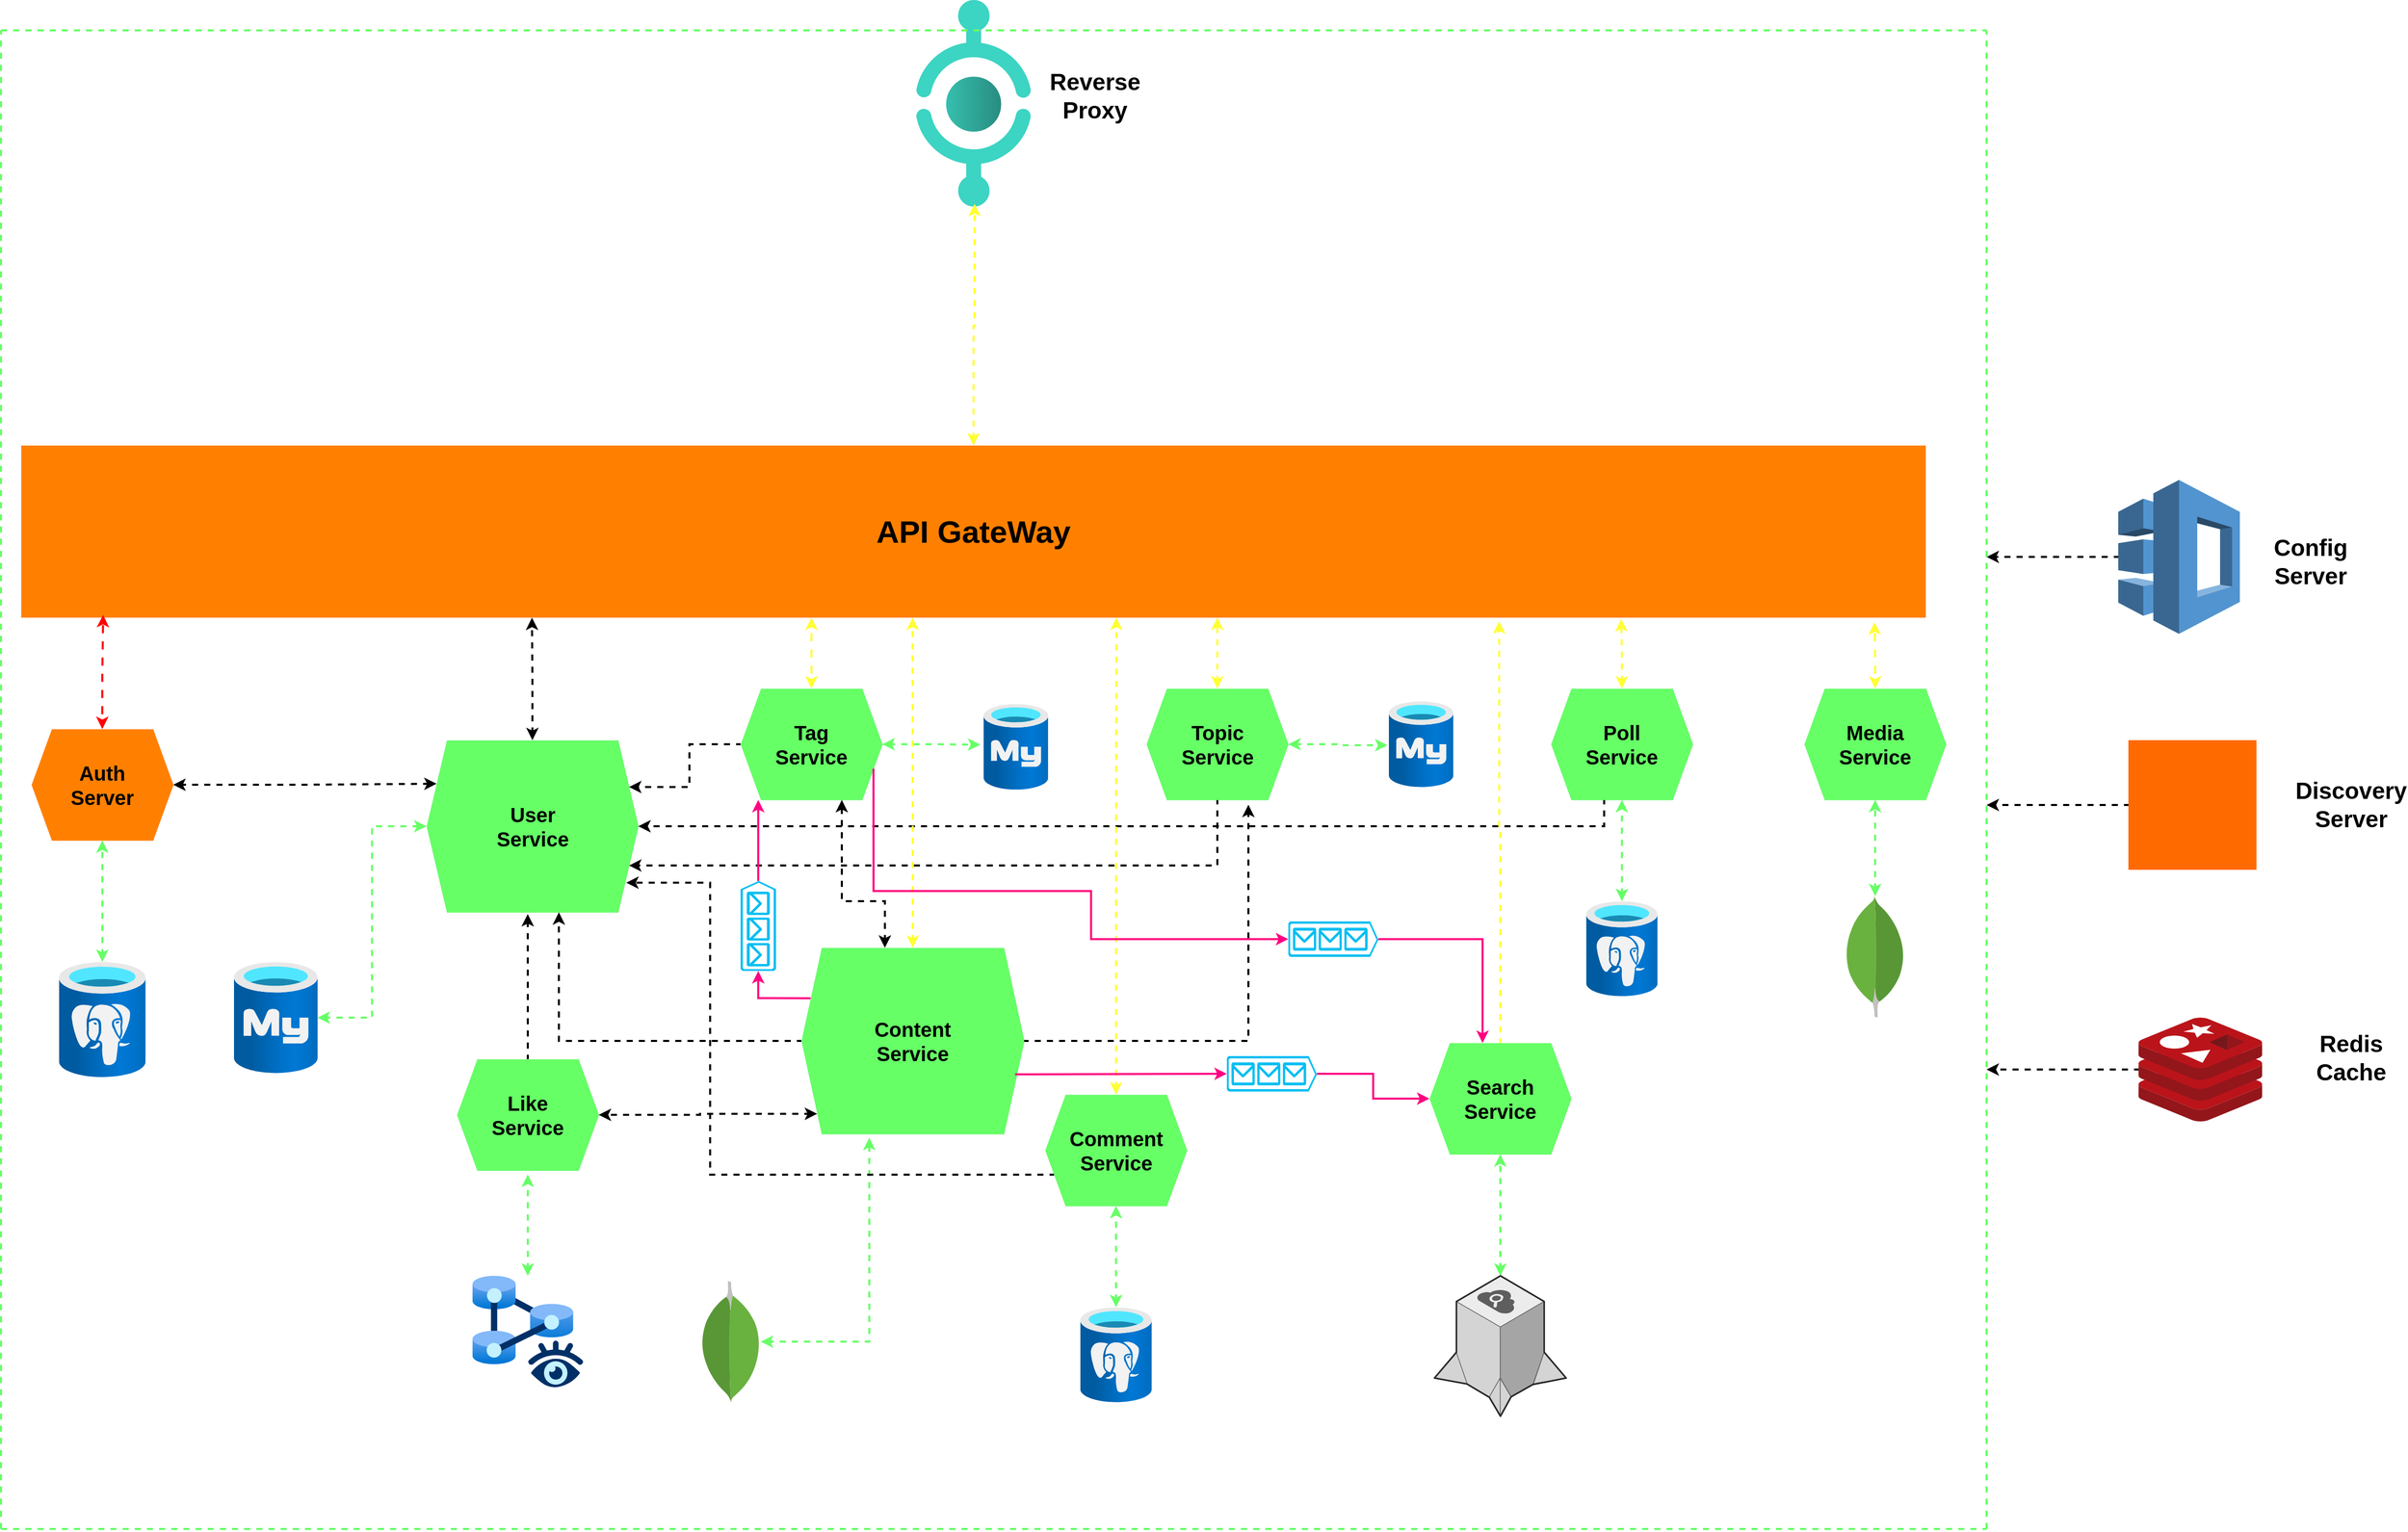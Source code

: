 <mxfile version="26.0.4">
  <diagram name="Page-1" id="74b105a0-9070-1c63-61bc-23e55f88626e">
    <mxGraphModel dx="2333" dy="2726" grid="1" gridSize="10" guides="1" tooltips="1" connect="1" arrows="1" fold="1" page="1" pageScale="1.5" pageWidth="1169" pageHeight="826" background="none" math="0" shadow="0">
      <root>
        <mxCell id="0" style=";html=1;" />
        <mxCell id="1" style=";html=1;" parent="0" />
        <mxCell id="FF-R6CvPEgAhkOxUqDVy-12" style="edgeStyle=orthogonalEdgeStyle;rounded=0;orthogonalLoop=1;jettySize=auto;html=1;entryX=0.232;entryY=1;entryDx=0;entryDy=0;entryPerimeter=0;strokeColor=light-dark(#000000,#FFFF33);dashed=1;flowAnimation=1;startArrow=classic;startFill=1;strokeWidth=2;" edge="1" parent="1" source="vNuuODAQqOZ8VfHXZ4Zw-4">
          <mxGeometry relative="1" as="geometry">
            <mxPoint x="564.12" y="220" as="targetPoint" />
          </mxGeometry>
        </mxCell>
        <mxCell id="vNuuODAQqOZ8VfHXZ4Zw-4" value="" style="shape=hexagon;perimeter=hexagonPerimeter2;whiteSpace=wrap;html=1;fixedSize=1;fillColor=#66FF66;strokeColor=#00994D;fontColor=#ffffff;strokeWidth=0;" parent="1" vertex="1">
          <mxGeometry x="460" y="341" width="209.09" height="170" as="geometry" />
        </mxCell>
        <mxCell id="vNuuODAQqOZ8VfHXZ4Zw-5" value="&lt;font style=&quot;color: rgb(0, 0, 0); font-size: 20px;&quot;&gt;&lt;b&gt;User Service&lt;/b&gt;&lt;/font&gt;" style="text;html=1;align=center;verticalAlign=middle;whiteSpace=wrap;rounded=0;" parent="1" vertex="1">
          <mxGeometry x="534.55" y="411" width="60" height="30" as="geometry" />
        </mxCell>
        <mxCell id="FF-R6CvPEgAhkOxUqDVy-16" style="edgeStyle=orthogonalEdgeStyle;rounded=0;orthogonalLoop=1;jettySize=auto;html=1;entryX=1;entryY=0.25;entryDx=0;entryDy=0;dashed=1;flowAnimation=1;startArrow=none;startFill=0;strokeWidth=2;" edge="1" parent="1" source="vNuuODAQqOZ8VfHXZ4Zw-9" target="vNuuODAQqOZ8VfHXZ4Zw-4">
          <mxGeometry relative="1" as="geometry" />
        </mxCell>
        <mxCell id="FF-R6CvPEgAhkOxUqDVy-22" style="edgeStyle=orthogonalEdgeStyle;rounded=0;orthogonalLoop=1;jettySize=auto;html=1;startArrow=classic;startFill=1;strokeColor=#FFFF33;flowAnimation=1;strokeWidth=2;" edge="1" parent="1" source="vNuuODAQqOZ8VfHXZ4Zw-9">
          <mxGeometry relative="1" as="geometry">
            <mxPoint x="840" y="220.0" as="targetPoint" />
          </mxGeometry>
        </mxCell>
        <mxCell id="vNuuODAQqOZ8VfHXZ4Zw-9" value="" style="shape=hexagon;perimeter=hexagonPerimeter2;whiteSpace=wrap;html=1;fixedSize=1;fillColor=#66FF66;strokeColor=#00994D;fontColor=#ffffff;strokeWidth=0;" parent="1" vertex="1">
          <mxGeometry x="770" y="290" width="140" height="110" as="geometry" />
        </mxCell>
        <mxCell id="vNuuODAQqOZ8VfHXZ4Zw-10" value="&lt;font style=&quot;color: rgb(0, 0, 0); font-size: 20px;&quot;&gt;&lt;b&gt;Tag Service&lt;/b&gt;&lt;/font&gt;" style="text;html=1;align=center;verticalAlign=middle;whiteSpace=wrap;rounded=0;" parent="1" vertex="1">
          <mxGeometry x="810" y="330" width="60" height="30" as="geometry" />
        </mxCell>
        <mxCell id="FF-R6CvPEgAhkOxUqDVy-21" style="edgeStyle=orthogonalEdgeStyle;rounded=0;orthogonalLoop=1;jettySize=auto;html=1;entryX=1;entryY=0.75;entryDx=0;entryDy=0;dashed=1;flowAnimation=1;strokeWidth=2;" edge="1" parent="1" source="vNuuODAQqOZ8VfHXZ4Zw-11" target="vNuuODAQqOZ8VfHXZ4Zw-4">
          <mxGeometry relative="1" as="geometry">
            <Array as="points">
              <mxPoint x="1241" y="465" />
            </Array>
          </mxGeometry>
        </mxCell>
        <mxCell id="FF-R6CvPEgAhkOxUqDVy-23" style="edgeStyle=orthogonalEdgeStyle;rounded=0;orthogonalLoop=1;jettySize=auto;html=1;dashed=1;startArrow=classic;startFill=1;strokeColor=#FFFF33;flowAnimation=1;strokeWidth=2;" edge="1" parent="1" source="vNuuODAQqOZ8VfHXZ4Zw-11">
          <mxGeometry relative="1" as="geometry">
            <mxPoint x="1240.66" y="220.0" as="targetPoint" />
          </mxGeometry>
        </mxCell>
        <mxCell id="vNuuODAQqOZ8VfHXZ4Zw-11" value="" style="shape=hexagon;perimeter=hexagonPerimeter2;whiteSpace=wrap;html=1;fixedSize=1;fillColor=#66FF66;strokeColor=#00994D;fontColor=#ffffff;strokeWidth=0;" parent="1" vertex="1">
          <mxGeometry x="1170.66" y="290" width="140" height="110" as="geometry" />
        </mxCell>
        <mxCell id="vNuuODAQqOZ8VfHXZ4Zw-12" value="&lt;font style=&quot;color: rgb(0, 0, 0); font-size: 20px;&quot;&gt;&lt;b&gt;Topic Service&lt;/b&gt;&lt;/font&gt;" style="text;html=1;align=center;verticalAlign=middle;whiteSpace=wrap;rounded=0;" parent="1" vertex="1">
          <mxGeometry x="1210.66" y="330" width="60" height="30" as="geometry" />
        </mxCell>
        <mxCell id="vNuuODAQqOZ8VfHXZ4Zw-13" value="" style="shape=hexagon;perimeter=hexagonPerimeter2;whiteSpace=wrap;html=1;fixedSize=1;fillColor=#66FF66;strokeColor=#00994D;fontColor=#ffffff;strokeWidth=0;" parent="1" vertex="1">
          <mxGeometry x="490.0" y="656" width="140" height="110" as="geometry" />
        </mxCell>
        <mxCell id="vNuuODAQqOZ8VfHXZ4Zw-14" value="&lt;font style=&quot;color: rgb(0, 0, 0); font-size: 20px;&quot;&gt;&lt;b&gt;Like Service&lt;/b&gt;&lt;/font&gt;" style="text;html=1;align=center;verticalAlign=middle;whiteSpace=wrap;rounded=0;" parent="1" vertex="1">
          <mxGeometry x="530" y="696" width="60" height="30" as="geometry" />
        </mxCell>
        <mxCell id="vNuuODAQqOZ8VfHXZ4Zw-15" value="" style="shape=hexagon;perimeter=hexagonPerimeter2;whiteSpace=wrap;html=1;fixedSize=1;fillColor=#66FF66;strokeColor=#00994D;fontColor=#ffffff;strokeWidth=0;" parent="1" vertex="1">
          <mxGeometry x="1070.66" y="691" width="140" height="110" as="geometry" />
        </mxCell>
        <mxCell id="vNuuODAQqOZ8VfHXZ4Zw-16" value="&lt;font style=&quot;color: rgb(0, 0, 0); font-size: 20px;&quot;&gt;&lt;b&gt;Comment Service&lt;/b&gt;&lt;/font&gt;" style="text;html=1;align=center;verticalAlign=middle;whiteSpace=wrap;rounded=0;" parent="1" vertex="1">
          <mxGeometry x="1110.66" y="731" width="60" height="30" as="geometry" />
        </mxCell>
        <mxCell id="FF-R6CvPEgAhkOxUqDVy-24" style="edgeStyle=orthogonalEdgeStyle;rounded=0;orthogonalLoop=1;jettySize=auto;html=1;strokeColor=#66FF66;startArrow=classic;startFill=1;dashed=1;flowAnimation=1;strokeWidth=2;" edge="1" parent="1" source="vNuuODAQqOZ8VfHXZ4Zw-17">
          <mxGeometry relative="1" as="geometry">
            <mxPoint x="560" y="770" as="targetPoint" />
          </mxGeometry>
        </mxCell>
        <mxCell id="vNuuODAQqOZ8VfHXZ4Zw-17" value="" style="image;aspect=fixed;html=1;points=[];align=center;fontSize=12;image=img/lib/azure2/other/Managed_Instance_Apache_Cassandra.svg;" parent="1" vertex="1">
          <mxGeometry x="505" y="870" width="110" height="110" as="geometry" />
        </mxCell>
        <mxCell id="vNuuODAQqOZ8VfHXZ4Zw-26" style="edgeStyle=orthogonalEdgeStyle;rounded=0;orthogonalLoop=1;jettySize=auto;html=1;entryX=0.5;entryY=1;entryDx=0;entryDy=0;strokeWidth=2;dashed=1;strokeColor=#66FF66;flowAnimation=1;startArrow=classic;startFill=1;" parent="1" source="vNuuODAQqOZ8VfHXZ4Zw-25" target="vNuuODAQqOZ8VfHXZ4Zw-15" edge="1">
          <mxGeometry relative="1" as="geometry" />
        </mxCell>
        <mxCell id="vNuuODAQqOZ8VfHXZ4Zw-25" value="" style="image;aspect=fixed;html=1;points=[];align=center;fontSize=12;image=img/lib/azure2/databases/Azure_Database_PostgreSQL_Server.svg;" parent="1" vertex="1">
          <mxGeometry x="1105.41" y="901" width="70.5" height="94" as="geometry" />
        </mxCell>
        <mxCell id="FF-R6CvPEgAhkOxUqDVy-34" style="edgeStyle=orthogonalEdgeStyle;rounded=0;orthogonalLoop=1;jettySize=auto;html=1;exitX=0.375;exitY=1;exitDx=0;exitDy=0;entryX=1;entryY=0.5;entryDx=0;entryDy=0;strokeWidth=2;dashed=1;flowAnimation=1;" edge="1" parent="1" source="vNuuODAQqOZ8VfHXZ4Zw-27" target="vNuuODAQqOZ8VfHXZ4Zw-4">
          <mxGeometry relative="1" as="geometry" />
        </mxCell>
        <mxCell id="vNuuODAQqOZ8VfHXZ4Zw-27" value="" style="shape=hexagon;perimeter=hexagonPerimeter2;whiteSpace=wrap;html=1;fixedSize=1;fillColor=#66FF66;strokeColor=#00994D;fontColor=#ffffff;strokeWidth=0;" parent="1" vertex="1">
          <mxGeometry x="1570" y="290" width="140" height="110" as="geometry" />
        </mxCell>
        <mxCell id="vNuuODAQqOZ8VfHXZ4Zw-28" value="&lt;font style=&quot;color: rgb(0, 0, 0); font-size: 20px;&quot;&gt;&lt;b&gt;Poll Service&lt;/b&gt;&lt;/font&gt;" style="text;html=1;align=center;verticalAlign=middle;whiteSpace=wrap;rounded=0;" parent="1" vertex="1">
          <mxGeometry x="1610" y="330" width="60" height="30" as="geometry" />
        </mxCell>
        <mxCell id="vNuuODAQqOZ8VfHXZ4Zw-29" style="edgeStyle=orthogonalEdgeStyle;rounded=0;orthogonalLoop=1;jettySize=auto;html=1;entryX=0.5;entryY=1;entryDx=0;entryDy=0;strokeWidth=2;dashed=1;strokeColor=#66FF66;flowAnimation=1;startArrow=classic;startFill=1;" parent="1" source="vNuuODAQqOZ8VfHXZ4Zw-30" target="vNuuODAQqOZ8VfHXZ4Zw-27" edge="1">
          <mxGeometry relative="1" as="geometry" />
        </mxCell>
        <mxCell id="vNuuODAQqOZ8VfHXZ4Zw-30" value="" style="image;aspect=fixed;html=1;points=[];align=center;fontSize=12;image=img/lib/azure2/databases/Azure_Database_PostgreSQL_Server.svg;" parent="1" vertex="1">
          <mxGeometry x="1604.75" y="500" width="70.5" height="94" as="geometry" />
        </mxCell>
        <mxCell id="FF-R6CvPEgAhkOxUqDVy-14" style="edgeStyle=orthogonalEdgeStyle;rounded=0;orthogonalLoop=1;jettySize=auto;html=1;dashed=1;flowAnimation=1;startArrow=classic;startFill=1;strokeWidth=2;" edge="1" parent="1" source="vNuuODAQqOZ8VfHXZ4Zw-31">
          <mxGeometry relative="1" as="geometry">
            <mxPoint x="470" y="384" as="targetPoint" />
          </mxGeometry>
        </mxCell>
        <mxCell id="vNuuODAQqOZ8VfHXZ4Zw-31" value="" style="shape=hexagon;perimeter=hexagonPerimeter2;whiteSpace=wrap;html=1;fixedSize=1;fillColor=#FF8000;strokeColor=#FF3333;fontColor=#ffffff;strokeWidth=0;" parent="1" vertex="1">
          <mxGeometry x="70" y="330" width="140" height="110" as="geometry" />
        </mxCell>
        <mxCell id="vNuuODAQqOZ8VfHXZ4Zw-32" value="&lt;font style=&quot;color: rgb(0, 0, 0); font-size: 20px;&quot;&gt;&lt;b&gt;Auth Server&lt;/b&gt;&lt;/font&gt;" style="text;html=1;align=center;verticalAlign=middle;whiteSpace=wrap;rounded=0;" parent="1" vertex="1">
          <mxGeometry x="110" y="370" width="60" height="30" as="geometry" />
        </mxCell>
        <mxCell id="FF-R6CvPEgAhkOxUqDVy-7" style="edgeStyle=orthogonalEdgeStyle;rounded=0;orthogonalLoop=1;jettySize=auto;html=1;entryX=0.5;entryY=1;entryDx=0;entryDy=0;strokeColor=#66FF66;flowAnimation=1;dashed=1;strokeWidth=2;startArrow=classic;startFill=1;" edge="1" parent="1" source="vNuuODAQqOZ8VfHXZ4Zw-34" target="vNuuODAQqOZ8VfHXZ4Zw-31">
          <mxGeometry relative="1" as="geometry" />
        </mxCell>
        <mxCell id="vNuuODAQqOZ8VfHXZ4Zw-34" value="" style="image;aspect=fixed;html=1;points=[];align=center;fontSize=12;image=img/lib/azure2/databases/Azure_Database_PostgreSQL_Server.svg;" parent="1" vertex="1">
          <mxGeometry x="97.25" y="560" width="85.5" height="114" as="geometry" />
        </mxCell>
        <mxCell id="vNuuODAQqOZ8VfHXZ4Zw-37" value="" style="shape=hexagon;perimeter=hexagonPerimeter2;whiteSpace=wrap;html=1;fixedSize=1;fillColor=#66FF66;strokeColor=#00994D;fontColor=#ffffff;strokeWidth=0;" parent="1" vertex="1">
          <mxGeometry x="1820" y="290" width="140" height="110" as="geometry" />
        </mxCell>
        <mxCell id="vNuuODAQqOZ8VfHXZ4Zw-38" value="&lt;font style=&quot;color: rgb(0, 0, 0); font-size: 20px;&quot;&gt;&lt;b&gt;Media Service&lt;/b&gt;&lt;/font&gt;" style="text;html=1;align=center;verticalAlign=middle;whiteSpace=wrap;rounded=0;" parent="1" vertex="1">
          <mxGeometry x="1860.01" y="330" width="60" height="30" as="geometry" />
        </mxCell>
        <mxCell id="vNuuODAQqOZ8VfHXZ4Zw-41" style="edgeStyle=orthogonalEdgeStyle;rounded=0;orthogonalLoop=1;jettySize=auto;html=1;strokeWidth=2;dashed=1;startArrow=classic;startFill=1;strokeColor=#66FF66;flowAnimation=1;entryX=0.5;entryY=1;entryDx=0;entryDy=0;" parent="1" source="vNuuODAQqOZ8VfHXZ4Zw-40" target="vNuuODAQqOZ8VfHXZ4Zw-37" edge="1">
          <mxGeometry relative="1" as="geometry">
            <mxPoint x="1890" y="290" as="targetPoint" />
          </mxGeometry>
        </mxCell>
        <mxCell id="vNuuODAQqOZ8VfHXZ4Zw-40" value="" style="dashed=0;outlineConnect=0;html=1;align=center;labelPosition=center;verticalLabelPosition=bottom;verticalAlign=top;shape=mxgraph.weblogos.mongodb" parent="1" vertex="1">
          <mxGeometry x="1860" y="495" width="60" height="120" as="geometry" />
        </mxCell>
        <mxCell id="FF-R6CvPEgAhkOxUqDVy-27" style="edgeStyle=orthogonalEdgeStyle;rounded=0;orthogonalLoop=1;jettySize=auto;html=1;entryX=0.625;entryY=1;entryDx=0;entryDy=0;strokeWidth=2;flowAnimation=1;dashed=1;" edge="1" parent="1" source="vNuuODAQqOZ8VfHXZ4Zw-42" target="vNuuODAQqOZ8VfHXZ4Zw-4">
          <mxGeometry relative="1" as="geometry" />
        </mxCell>
        <mxCell id="FF-R6CvPEgAhkOxUqDVy-28" style="edgeStyle=orthogonalEdgeStyle;rounded=0;orthogonalLoop=1;jettySize=auto;html=1;entryX=1;entryY=0.5;entryDx=0;entryDy=0;strokeWidth=2;dashed=1;flowAnimation=1;startArrow=classic;startFill=1;" edge="1" parent="1" source="vNuuODAQqOZ8VfHXZ4Zw-42" target="vNuuODAQqOZ8VfHXZ4Zw-13">
          <mxGeometry relative="1" as="geometry">
            <Array as="points">
              <mxPoint x="730" y="710" />
              <mxPoint x="730" y="711" />
            </Array>
          </mxGeometry>
        </mxCell>
        <mxCell id="vNuuODAQqOZ8VfHXZ4Zw-42" value="" style="shape=hexagon;perimeter=hexagonPerimeter2;whiteSpace=wrap;html=1;fixedSize=1;fillColor=#66FF66;strokeColor=#00994D;fontColor=#ffffff;strokeWidth=0;" parent="1" vertex="1">
          <mxGeometry x="830" y="546" width="220" height="184" as="geometry" />
        </mxCell>
        <mxCell id="vNuuODAQqOZ8VfHXZ4Zw-43" value="&lt;font style=&quot;color: rgb(0, 0, 0); font-size: 20px;&quot;&gt;&lt;b&gt;Content Service&lt;/b&gt;&lt;/font&gt;" style="text;html=1;align=center;verticalAlign=middle;whiteSpace=wrap;rounded=0;" parent="1" vertex="1">
          <mxGeometry x="910.0" y="623" width="60" height="30" as="geometry" />
        </mxCell>
        <mxCell id="vNuuODAQqOZ8VfHXZ4Zw-45" value="" style="dashed=0;outlineConnect=0;html=1;align=center;labelPosition=center;verticalLabelPosition=bottom;verticalAlign=top;shape=mxgraph.weblogos.mongodb;direction=west;" parent="1" vertex="1">
          <mxGeometry x="730" y="875" width="60" height="120" as="geometry" />
        </mxCell>
        <mxCell id="FF-R6CvPEgAhkOxUqDVy-13" style="edgeStyle=orthogonalEdgeStyle;rounded=0;orthogonalLoop=1;jettySize=auto;html=1;entryX=0;entryY=0.5;entryDx=0;entryDy=0;strokeWidth=2;flowAnimation=1;dashed=1;startArrow=classic;startFill=1;strokeColor=#66FF66;" edge="1" parent="1" source="vNuuODAQqOZ8VfHXZ4Zw-46" target="vNuuODAQqOZ8VfHXZ4Zw-4">
          <mxGeometry relative="1" as="geometry" />
        </mxCell>
        <mxCell id="vNuuODAQqOZ8VfHXZ4Zw-46" value="" style="image;aspect=fixed;html=1;points=[];align=center;fontSize=12;image=img/lib/azure2/databases/Azure_Database_MySQL_Server.svg;" parent="1" vertex="1">
          <mxGeometry x="270.0" y="560" width="82.5" height="110" as="geometry" />
        </mxCell>
        <mxCell id="vNuuODAQqOZ8VfHXZ4Zw-48" value="" style="image;aspect=fixed;html=1;points=[];align=center;fontSize=12;image=img/lib/azure2/databases/Azure_Database_MySQL_Server.svg;" parent="1" vertex="1">
          <mxGeometry x="1010" y="305.12" width="63.66" height="84.88" as="geometry" />
        </mxCell>
        <mxCell id="FF-R6CvPEgAhkOxUqDVy-58" style="edgeStyle=orthogonalEdgeStyle;rounded=0;orthogonalLoop=1;jettySize=auto;html=1;dashed=1;flowAnimation=1;strokeWidth=2;" edge="1" parent="1" source="vNuuODAQqOZ8VfHXZ4Zw-49">
          <mxGeometry relative="1" as="geometry">
            <mxPoint x="2000" y="405" as="targetPoint" />
          </mxGeometry>
        </mxCell>
        <mxCell id="vNuuODAQqOZ8VfHXZ4Zw-49" value="" style="points=[];aspect=fixed;html=1;align=center;shadow=0;dashed=0;fillColor=#FF6A00;strokeColor=none;shape=mxgraph.alibaba_cloud.cloud_config;" parent="1" vertex="1">
          <mxGeometry x="2140" y="341" width="126.4" height="128" as="geometry" />
        </mxCell>
        <mxCell id="FF-R6CvPEgAhkOxUqDVy-57" style="edgeStyle=orthogonalEdgeStyle;rounded=0;orthogonalLoop=1;jettySize=auto;html=1;dashed=1;flowAnimation=1;strokeWidth=2;" edge="1" parent="1" source="vNuuODAQqOZ8VfHXZ4Zw-50">
          <mxGeometry relative="1" as="geometry">
            <mxPoint x="2000" y="160" as="targetPoint" />
          </mxGeometry>
        </mxCell>
        <mxCell id="vNuuODAQqOZ8VfHXZ4Zw-50" value="" style="outlineConnect=0;dashed=0;verticalLabelPosition=bottom;verticalAlign=top;align=center;html=1;shape=mxgraph.aws3.application_discovery_service;fillColor=#5294CF;gradientColor=none;" parent="1" vertex="1">
          <mxGeometry x="2130" y="84" width="120" height="152" as="geometry" />
        </mxCell>
        <mxCell id="vNuuODAQqOZ8VfHXZ4Zw-51" value="&lt;font style=&quot;font-size: 23px;&quot;&gt;&lt;b style=&quot;&quot;&gt;Config Server&lt;/b&gt;&lt;/font&gt;" style="text;html=1;align=center;verticalAlign=middle;whiteSpace=wrap;rounded=0;" parent="1" vertex="1">
          <mxGeometry x="2290" y="150" width="60" height="30" as="geometry" />
        </mxCell>
        <mxCell id="vNuuODAQqOZ8VfHXZ4Zw-54" value="&lt;font style=&quot;font-size: 23px;&quot;&gt;&lt;b style=&quot;&quot;&gt;Discovery&lt;/b&gt;&lt;/font&gt;&lt;div&gt;&lt;font style=&quot;font-size: 23px;&quot;&gt;&lt;b style=&quot;&quot;&gt;Server&lt;/b&gt;&lt;/font&gt;&lt;/div&gt;" style="text;html=1;align=center;verticalAlign=middle;whiteSpace=wrap;rounded=0;" parent="1" vertex="1">
          <mxGeometry x="2330" y="390" width="60" height="30" as="geometry" />
        </mxCell>
        <mxCell id="FF-R6CvPEgAhkOxUqDVy-60" style="edgeStyle=orthogonalEdgeStyle;rounded=0;orthogonalLoop=1;jettySize=auto;html=1;strokeWidth=2;dashed=1;flowAnimation=1;" edge="1" parent="1" source="vNuuODAQqOZ8VfHXZ4Zw-65">
          <mxGeometry relative="1" as="geometry">
            <mxPoint x="2000" y="666.25" as="targetPoint" />
          </mxGeometry>
        </mxCell>
        <mxCell id="vNuuODAQqOZ8VfHXZ4Zw-65" value="" style="image;sketch=0;aspect=fixed;html=1;points=[];align=center;fontSize=12;image=img/lib/mscae/Cache_Redis_Product.svg;" parent="1" vertex="1">
          <mxGeometry x="2150" y="615" width="122.02" height="102.5" as="geometry" />
        </mxCell>
        <mxCell id="FF-R6CvPEgAhkOxUqDVy-5" value="&lt;font style=&quot;color: rgb(0, 0, 0); font-size: 31px;&quot;&gt;&lt;b style=&quot;&quot;&gt;API GateWay&lt;/b&gt;&lt;/font&gt;" style="rounded=0;whiteSpace=wrap;html=1;fillColor=#FF8000;strokeColor=none;" vertex="1" parent="1">
          <mxGeometry x="60" y="50" width="1880" height="170" as="geometry" />
        </mxCell>
        <mxCell id="FF-R6CvPEgAhkOxUqDVy-8" style="edgeStyle=orthogonalEdgeStyle;rounded=0;orthogonalLoop=1;jettySize=auto;html=1;entryX=0.043;entryY=0.984;entryDx=0;entryDy=0;entryPerimeter=0;flowAnimation=1;strokeWidth=2;strokeColor=#FF0000;startArrow=classic;startFill=1;" edge="1" parent="1" source="vNuuODAQqOZ8VfHXZ4Zw-31" target="FF-R6CvPEgAhkOxUqDVy-5">
          <mxGeometry relative="1" as="geometry" />
        </mxCell>
        <mxCell id="FF-R6CvPEgAhkOxUqDVy-15" style="edgeStyle=orthogonalEdgeStyle;rounded=0;orthogonalLoop=1;jettySize=auto;html=1;entryX=-0.052;entryY=0.475;entryDx=0;entryDy=0;entryPerimeter=0;dashed=1;flowAnimation=1;strokeColor=#66FF66;strokeWidth=2;startArrow=classic;startFill=1;" edge="1" parent="1" source="vNuuODAQqOZ8VfHXZ4Zw-9" target="vNuuODAQqOZ8VfHXZ4Zw-48">
          <mxGeometry relative="1" as="geometry" />
        </mxCell>
        <mxCell id="FF-R6CvPEgAhkOxUqDVy-17" value="" style="image;aspect=fixed;html=1;points=[];align=center;fontSize=12;image=img/lib/azure2/databases/Azure_Database_MySQL_Server.svg;" vertex="1" parent="1">
          <mxGeometry x="1410" y="302.56" width="63.66" height="84.88" as="geometry" />
        </mxCell>
        <mxCell id="FF-R6CvPEgAhkOxUqDVy-18" style="edgeStyle=orthogonalEdgeStyle;rounded=0;orthogonalLoop=1;jettySize=auto;html=1;entryX=-0.022;entryY=0.512;entryDx=0;entryDy=0;entryPerimeter=0;dashed=1;flowAnimation=1;strokeColor=#66FF66;strokeWidth=2;startArrow=classic;startFill=1;" edge="1" parent="1" source="vNuuODAQqOZ8VfHXZ4Zw-11" target="FF-R6CvPEgAhkOxUqDVy-17">
          <mxGeometry relative="1" as="geometry" />
        </mxCell>
        <mxCell id="FF-R6CvPEgAhkOxUqDVy-25" style="edgeStyle=orthogonalEdgeStyle;rounded=0;orthogonalLoop=1;jettySize=auto;html=1;entryX=0.478;entryY=1.01;entryDx=0;entryDy=0;entryPerimeter=0;flowAnimation=1;strokeWidth=2;dashed=1;" edge="1" parent="1" source="vNuuODAQqOZ8VfHXZ4Zw-13" target="vNuuODAQqOZ8VfHXZ4Zw-4">
          <mxGeometry relative="1" as="geometry" />
        </mxCell>
        <mxCell id="FF-R6CvPEgAhkOxUqDVy-26" style="edgeStyle=orthogonalEdgeStyle;rounded=0;orthogonalLoop=1;jettySize=auto;html=1;entryX=0.973;entryY=1.027;entryDx=0;entryDy=0;entryPerimeter=0;strokeColor=#FFFF33;startArrow=classic;startFill=1;flowAnimation=1;strokeWidth=2;" edge="1" parent="1" source="vNuuODAQqOZ8VfHXZ4Zw-37" target="FF-R6CvPEgAhkOxUqDVy-5">
          <mxGeometry relative="1" as="geometry" />
        </mxCell>
        <mxCell id="FF-R6CvPEgAhkOxUqDVy-30" style="edgeStyle=orthogonalEdgeStyle;rounded=0;orthogonalLoop=1;jettySize=auto;html=1;entryX=0.719;entryY=1.043;entryDx=0;entryDy=0;entryPerimeter=0;strokeWidth=2;flowAnimation=1;dashed=1;" edge="1" parent="1" source="vNuuODAQqOZ8VfHXZ4Zw-42" target="vNuuODAQqOZ8VfHXZ4Zw-11">
          <mxGeometry relative="1" as="geometry" />
        </mxCell>
        <mxCell id="FF-R6CvPEgAhkOxUqDVy-31" style="edgeStyle=orthogonalEdgeStyle;rounded=0;orthogonalLoop=1;jettySize=auto;html=1;entryX=0.468;entryY=1;entryDx=0;entryDy=0;entryPerimeter=0;strokeWidth=2;strokeColor=#FFFF33;flowAnimation=1;dashed=1;startArrow=classic;startFill=1;" edge="1" parent="1" source="vNuuODAQqOZ8VfHXZ4Zw-42" target="FF-R6CvPEgAhkOxUqDVy-5">
          <mxGeometry relative="1" as="geometry" />
        </mxCell>
        <mxCell id="FF-R6CvPEgAhkOxUqDVy-32" style="edgeStyle=orthogonalEdgeStyle;rounded=0;orthogonalLoop=1;jettySize=auto;html=1;entryX=0.305;entryY=1.02;entryDx=0;entryDy=0;entryPerimeter=0;strokeWidth=2;strokeColor=#66FF66;dashed=1;startArrow=classic;startFill=1;flowAnimation=1;" edge="1" parent="1" source="vNuuODAQqOZ8VfHXZ4Zw-45" target="vNuuODAQqOZ8VfHXZ4Zw-42">
          <mxGeometry relative="1" as="geometry" />
        </mxCell>
        <mxCell id="FF-R6CvPEgAhkOxUqDVy-33" style="edgeStyle=orthogonalEdgeStyle;rounded=0;orthogonalLoop=1;jettySize=auto;html=1;entryX=0.84;entryY=1.008;entryDx=0;entryDy=0;entryPerimeter=0;strokeWidth=2;strokeColor=#FFFF33;flowAnimation=1;dashed=1;startArrow=classic;startFill=1;" edge="1" parent="1" source="vNuuODAQqOZ8VfHXZ4Zw-27" target="FF-R6CvPEgAhkOxUqDVy-5">
          <mxGeometry relative="1" as="geometry" />
        </mxCell>
        <mxCell id="FF-R6CvPEgAhkOxUqDVy-35" style="edgeStyle=orthogonalEdgeStyle;rounded=0;orthogonalLoop=1;jettySize=auto;html=1;exitX=0.375;exitY=0;exitDx=0;exitDy=0;entryX=0.714;entryY=1;entryDx=0;entryDy=0;entryPerimeter=0;dashed=1;flowAnimation=1;strokeWidth=2;startArrow=classic;startFill=1;" edge="1" parent="1" source="vNuuODAQqOZ8VfHXZ4Zw-42" target="vNuuODAQqOZ8VfHXZ4Zw-9">
          <mxGeometry relative="1" as="geometry">
            <Array as="points">
              <mxPoint x="913" y="500" />
              <mxPoint x="870" y="500" />
            </Array>
          </mxGeometry>
        </mxCell>
        <mxCell id="FF-R6CvPEgAhkOxUqDVy-36" style="edgeStyle=orthogonalEdgeStyle;rounded=0;orthogonalLoop=1;jettySize=auto;html=1;entryX=0.575;entryY=1;entryDx=0;entryDy=0;entryPerimeter=0;strokeWidth=2;strokeColor=#FFFF33;flowAnimation=1;dashed=1;startArrow=classic;startFill=1;" edge="1" parent="1" source="vNuuODAQqOZ8VfHXZ4Zw-15" target="FF-R6CvPEgAhkOxUqDVy-5">
          <mxGeometry relative="1" as="geometry" />
        </mxCell>
        <mxCell id="FF-R6CvPEgAhkOxUqDVy-37" style="edgeStyle=orthogonalEdgeStyle;rounded=0;orthogonalLoop=1;jettySize=auto;html=1;exitX=0;exitY=0.75;exitDx=0;exitDy=0;entryX=0.943;entryY=0.828;entryDx=0;entryDy=0;entryPerimeter=0;strokeWidth=2;dashed=1;flowAnimation=1;" edge="1" parent="1" source="vNuuODAQqOZ8VfHXZ4Zw-15" target="vNuuODAQqOZ8VfHXZ4Zw-4">
          <mxGeometry relative="1" as="geometry">
            <Array as="points">
              <mxPoint x="740" y="770" />
              <mxPoint x="740" y="482" />
            </Array>
          </mxGeometry>
        </mxCell>
        <mxCell id="FF-R6CvPEgAhkOxUqDVy-41" value="&lt;span style=&quot;font-size: 23px;&quot;&gt;&lt;b&gt;Redis Cache&lt;/b&gt;&lt;/span&gt;" style="text;html=1;align=center;verticalAlign=middle;whiteSpace=wrap;rounded=0;" vertex="1" parent="1">
          <mxGeometry x="2330" y="640" width="60" height="30" as="geometry" />
        </mxCell>
        <mxCell id="FF-R6CvPEgAhkOxUqDVy-43" value="" style="verticalLabelPosition=bottom;html=1;verticalAlign=top;align=center;strokeColor=none;fillColor=#00BEF2;shape=mxgraph.azure.queue_generic;pointerEvents=1;direction=north;" vertex="1" parent="1">
          <mxGeometry x="770" y="480" width="35" height="89" as="geometry" />
        </mxCell>
        <mxCell id="FF-R6CvPEgAhkOxUqDVy-45" style="edgeStyle=orthogonalEdgeStyle;rounded=0;orthogonalLoop=1;jettySize=auto;html=1;exitX=0;exitY=0.25;exitDx=0;exitDy=0;entryX=0;entryY=0.5;entryDx=0;entryDy=0;entryPerimeter=0;strokeColor=#FF0080;strokeWidth=2;" edge="1" parent="1" source="vNuuODAQqOZ8VfHXZ4Zw-42" target="FF-R6CvPEgAhkOxUqDVy-43">
          <mxGeometry relative="1" as="geometry" />
        </mxCell>
        <mxCell id="FF-R6CvPEgAhkOxUqDVy-46" style="edgeStyle=orthogonalEdgeStyle;rounded=0;orthogonalLoop=1;jettySize=auto;html=1;entryX=0.125;entryY=1;entryDx=0;entryDy=0;entryPerimeter=0;strokeWidth=2;strokeColor=#FF0080;" edge="1" parent="1" source="FF-R6CvPEgAhkOxUqDVy-43" target="vNuuODAQqOZ8VfHXZ4Zw-9">
          <mxGeometry relative="1" as="geometry" />
        </mxCell>
        <mxCell id="FF-R6CvPEgAhkOxUqDVy-54" style="edgeStyle=orthogonalEdgeStyle;rounded=0;orthogonalLoop=1;jettySize=auto;html=1;entryX=0;entryY=0.5;entryDx=0;entryDy=0;strokeWidth=2;strokeColor=#FF0080;" edge="1" parent="1" source="FF-R6CvPEgAhkOxUqDVy-47" target="FF-R6CvPEgAhkOxUqDVy-48">
          <mxGeometry relative="1" as="geometry" />
        </mxCell>
        <mxCell id="FF-R6CvPEgAhkOxUqDVy-47" value="" style="verticalLabelPosition=bottom;html=1;verticalAlign=top;align=center;strokeColor=none;fillColor=#00BEF2;shape=mxgraph.azure.queue_generic;pointerEvents=1;direction=east;" vertex="1" parent="1">
          <mxGeometry x="1250" y="653" width="89" height="35" as="geometry" />
        </mxCell>
        <mxCell id="FF-R6CvPEgAhkOxUqDVy-48" value="" style="shape=hexagon;perimeter=hexagonPerimeter2;whiteSpace=wrap;html=1;fixedSize=1;fillColor=#66FF66;strokeColor=#00994D;fontColor=#ffffff;strokeWidth=0;" vertex="1" parent="1">
          <mxGeometry x="1450" y="640" width="140" height="110" as="geometry" />
        </mxCell>
        <mxCell id="FF-R6CvPEgAhkOxUqDVy-49" value="&lt;font style=&quot;color: rgb(0, 0, 0); font-size: 20px;&quot;&gt;&lt;b&gt;Search Service&lt;/b&gt;&lt;/font&gt;" style="text;html=1;align=center;verticalAlign=middle;whiteSpace=wrap;rounded=0;" vertex="1" parent="1">
          <mxGeometry x="1490" y="680" width="60" height="30" as="geometry" />
        </mxCell>
        <mxCell id="FF-R6CvPEgAhkOxUqDVy-51" style="edgeStyle=orthogonalEdgeStyle;rounded=0;orthogonalLoop=1;jettySize=auto;html=1;entryX=0.5;entryY=1;entryDx=0;entryDy=0;strokeColor=#66FF66;flowAnimation=1;dashed=1;strokeWidth=2;startArrow=classic;startFill=1;" edge="1" parent="1" source="FF-R6CvPEgAhkOxUqDVy-50" target="FF-R6CvPEgAhkOxUqDVy-48">
          <mxGeometry relative="1" as="geometry" />
        </mxCell>
        <mxCell id="FF-R6CvPEgAhkOxUqDVy-50" value="" style="verticalLabelPosition=bottom;html=1;verticalAlign=top;strokeWidth=1;align=center;outlineConnect=0;dashed=0;outlineConnect=0;shape=mxgraph.aws3d.searchEngine;fillColor=#ECECEC;strokeColor=#5E5E5E;aspect=fixed;" vertex="1" parent="1">
          <mxGeometry x="1455" y="870.0" width="130" height="138.67" as="geometry" />
        </mxCell>
        <mxCell id="FF-R6CvPEgAhkOxUqDVy-52" style="edgeStyle=orthogonalEdgeStyle;rounded=0;orthogonalLoop=1;jettySize=auto;html=1;entryX=0.776;entryY=1.021;entryDx=0;entryDy=0;entryPerimeter=0;strokeWidth=2;flowAnimation=1;dashed=1;strokeColor=#FFFF33;" edge="1" parent="1" source="FF-R6CvPEgAhkOxUqDVy-48" target="FF-R6CvPEgAhkOxUqDVy-5">
          <mxGeometry relative="1" as="geometry" />
        </mxCell>
        <mxCell id="FF-R6CvPEgAhkOxUqDVy-53" style="edgeStyle=orthogonalEdgeStyle;rounded=0;orthogonalLoop=1;jettySize=auto;html=1;entryX=0;entryY=0.5;entryDx=0;entryDy=0;entryPerimeter=0;strokeWidth=2;strokeColor=#FF0080;" edge="1" parent="1" target="FF-R6CvPEgAhkOxUqDVy-47">
          <mxGeometry relative="1" as="geometry">
            <mxPoint x="1050" y="671" as="sourcePoint" />
            <Array as="points">
              <mxPoint x="1041" y="671" />
            </Array>
          </mxGeometry>
        </mxCell>
        <mxCell id="FF-R6CvPEgAhkOxUqDVy-55" value="&lt;font style=&quot;font-size: 20px; color: rgb(255, 255, 255);&quot;&gt;&lt;b style=&quot;&quot;&gt;Search Index&lt;/b&gt;&lt;/font&gt;" style="text;html=1;align=center;verticalAlign=middle;whiteSpace=wrap;rounded=0;" vertex="1" parent="1">
          <mxGeometry x="1490" y="1020" width="60" height="30" as="geometry" />
        </mxCell>
        <mxCell id="FF-R6CvPEgAhkOxUqDVy-56" value="" style="endArrow=none;dashed=1;html=1;rounded=0;strokeWidth=2;strokeColor=#66FF66;" edge="1" parent="1">
          <mxGeometry width="50" height="50" relative="1" as="geometry">
            <mxPoint x="2000" y="1120" as="sourcePoint" />
            <mxPoint x="2000" y="-360" as="targetPoint" />
          </mxGeometry>
        </mxCell>
        <mxCell id="FF-R6CvPEgAhkOxUqDVy-61" value="" style="endArrow=none;dashed=1;html=1;strokeWidth=2;rounded=0;strokeColor=#66FF66;" edge="1" parent="1">
          <mxGeometry width="50" height="50" relative="1" as="geometry">
            <mxPoint x="40" y="1120" as="sourcePoint" />
            <mxPoint x="2000" y="1120" as="targetPoint" />
          </mxGeometry>
        </mxCell>
        <mxCell id="FF-R6CvPEgAhkOxUqDVy-62" value="" style="endArrow=none;dashed=1;html=1;rounded=0;strokeWidth=2;strokeColor=#66FF66;" edge="1" parent="1">
          <mxGeometry width="50" height="50" relative="1" as="geometry">
            <mxPoint x="40" y="1120" as="sourcePoint" />
            <mxPoint x="40" y="-360" as="targetPoint" />
          </mxGeometry>
        </mxCell>
        <mxCell id="FF-R6CvPEgAhkOxUqDVy-64" style="edgeStyle=orthogonalEdgeStyle;rounded=0;orthogonalLoop=1;jettySize=auto;html=1;entryX=0.375;entryY=0;entryDx=0;entryDy=0;strokeWidth=2;strokeColor=#FF0080;" edge="1" parent="1" source="FF-R6CvPEgAhkOxUqDVy-63" target="FF-R6CvPEgAhkOxUqDVy-48">
          <mxGeometry relative="1" as="geometry" />
        </mxCell>
        <mxCell id="FF-R6CvPEgAhkOxUqDVy-63" value="" style="verticalLabelPosition=bottom;html=1;verticalAlign=top;align=center;strokeColor=none;fillColor=#00BEF2;shape=mxgraph.azure.queue_generic;pointerEvents=1;direction=east;" vertex="1" parent="1">
          <mxGeometry x="1310.66" y="520" width="89" height="35" as="geometry" />
        </mxCell>
        <mxCell id="FF-R6CvPEgAhkOxUqDVy-65" style="edgeStyle=orthogonalEdgeStyle;rounded=0;orthogonalLoop=1;jettySize=auto;html=1;exitX=1;exitY=0.75;exitDx=0;exitDy=0;entryX=0;entryY=0.5;entryDx=0;entryDy=0;entryPerimeter=0;strokeWidth=2;strokeColor=#FF0080;" edge="1" parent="1" source="vNuuODAQqOZ8VfHXZ4Zw-9" target="FF-R6CvPEgAhkOxUqDVy-63">
          <mxGeometry relative="1" as="geometry">
            <Array as="points">
              <mxPoint x="901" y="490" />
              <mxPoint x="1116" y="490" />
              <mxPoint x="1116" y="538" />
            </Array>
          </mxGeometry>
        </mxCell>
        <mxCell id="FF-R6CvPEgAhkOxUqDVy-66" value="" style="image;aspect=fixed;html=1;points=[];align=center;fontSize=12;image=img/lib/azure2/other/API_Proxy.svg;direction=north;" vertex="1" parent="1">
          <mxGeometry x="898" y="-390" width="204" height="204" as="geometry" />
        </mxCell>
        <mxCell id="FF-R6CvPEgAhkOxUqDVy-67" style="edgeStyle=orthogonalEdgeStyle;rounded=0;orthogonalLoop=1;jettySize=auto;html=1;entryX=0.013;entryY=0.505;entryDx=0;entryDy=0;entryPerimeter=0;strokeColor=#FFFF33;strokeWidth=2;flowAnimation=1;dashed=1;startArrow=classic;startFill=1;" edge="1" parent="1" source="FF-R6CvPEgAhkOxUqDVy-5" target="FF-R6CvPEgAhkOxUqDVy-66">
          <mxGeometry relative="1" as="geometry" />
        </mxCell>
        <mxCell id="FF-R6CvPEgAhkOxUqDVy-68" value="" style="endArrow=none;dashed=1;html=1;rounded=0;strokeWidth=2;strokeColor=#66FF66;" edge="1" parent="1">
          <mxGeometry width="50" height="50" relative="1" as="geometry">
            <mxPoint x="40" y="-360" as="sourcePoint" />
            <mxPoint x="2000" y="-360" as="targetPoint" />
          </mxGeometry>
        </mxCell>
        <mxCell id="FF-R6CvPEgAhkOxUqDVy-69" value="&lt;font style=&quot;font-size: 23px;&quot;&gt;&lt;b style=&quot;&quot;&gt;Reverse Proxy&lt;/b&gt;&lt;/font&gt;" style="text;html=1;align=center;verticalAlign=middle;whiteSpace=wrap;rounded=0;" vertex="1" parent="1">
          <mxGeometry x="1090" y="-310" width="60" height="30" as="geometry" />
        </mxCell>
      </root>
    </mxGraphModel>
  </diagram>
</mxfile>
